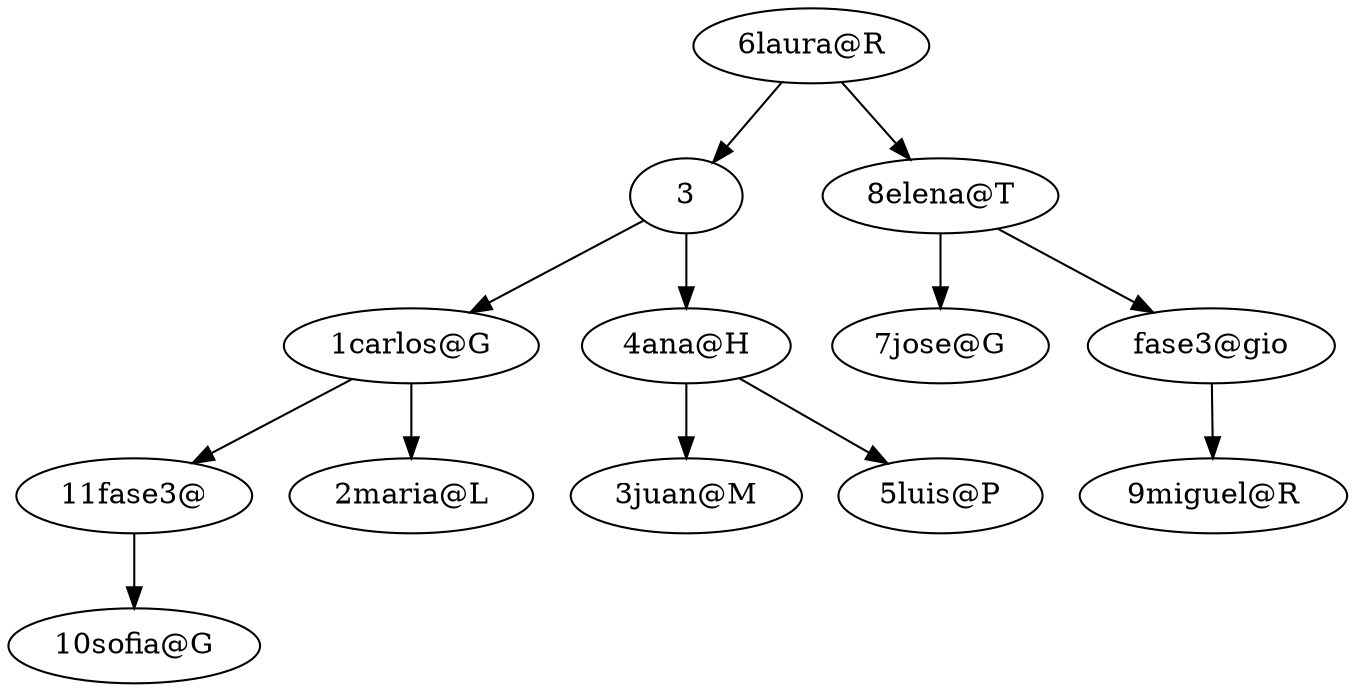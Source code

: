 digraph G {
Nodo0x7fe8317a73b0[label = "6laura@R"]
Nodo0x7fe8317a73b0->Nodo0x7fe82bce2ab0
Nodo0x7fe8317a73b0->Nodo0x7fe8317a9400
Nodo0x7fe82bce2ab0[label = "3"]
Nodo0x7fe82bce2ab0->Nodo0x7fe8317a1480
Nodo0x7fe82bce2ab0->Nodo0x7fe83179d210
Nodo0x7fe8317a1480[label = "1carlos@G"]
Nodo0x7fe8317a1480->Nodo0x7fe831719ab0
Nodo0x7fe8317a1480->Nodo0x7fe8317a58c0
Nodo0x7fe831719ab0[label = "11fase3@"]
Nodo0x7fe831719ab0->Nodo0x7fe8317a96e0
Nodo0x7fe8317a96e0[label = "10sofia@G"]
Nodo0x7fe8317a58c0[label = "2maria@L"]
Nodo0x7fe83179d210[label = "4ana@H"]
Nodo0x7fe83179d210->Nodo0x7fe8317a0ea0
Nodo0x7fe83179d210->Nodo0x7fe8317a1dc0
Nodo0x7fe8317a0ea0[label = "3juan@M"]
Nodo0x7fe8317a1dc0[label = "5luis@P"]
Nodo0x7fe8317a9400[label = "8elena@T"]
Nodo0x7fe8317a9400->Nodo0x7fe8317a7220
Nodo0x7fe8317a9400->Nodo0x7fe8317a9db0
Nodo0x7fe8317a7220[label = "7jose@G"]
Nodo0x7fe8317a9db0[label = "fase3@gio"]
Nodo0x7fe8317a9db0->Nodo0x7fe83179a9e0
Nodo0x7fe83179a9e0[label = "9miguel@R"]
}
